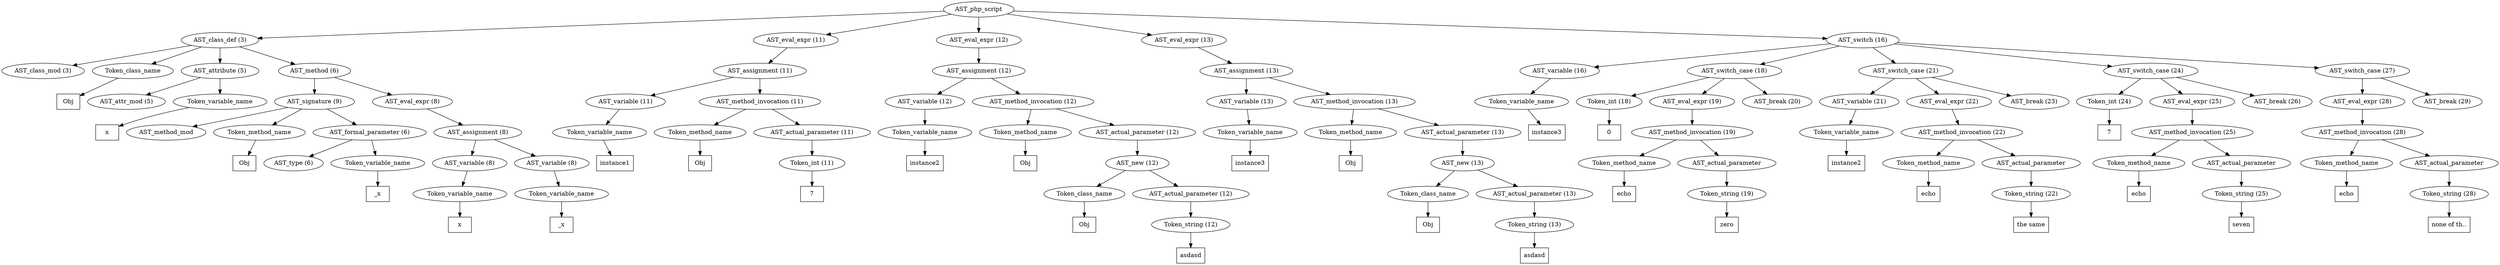 /*
 * AST in dot format generated by phc -- the PHP compiler
 */

digraph AST {
node_0 [label="AST_php_script"];
node_1 [label="AST_class_def (3)"];
node_2 [label="AST_class_mod (3)"];
node_3 [label="Token_class_name"];
node_4 [label="Obj", shape=box]
node_3 -> node_4;
node_5 [label="AST_attribute (5)"];
node_6 [label="AST_attr_mod (5)"];
node_7 [label="Token_variable_name"];
node_8 [label="x", shape=box]
node_7 -> node_8;
node_5 -> node_7;
node_5 -> node_6;
node_9 [label="AST_method (6)"];
node_10 [label="AST_signature (9)"];
node_11 [label="AST_method_mod"];
node_12 [label="Token_method_name"];
node_13 [label="Obj", shape=box]
node_12 -> node_13;
node_14 [label="AST_formal_parameter (6)"];
node_15 [label="AST_type (6)"];
node_16 [label="Token_variable_name"];
node_17 [label="_x", shape=box]
node_16 -> node_17;
node_14 -> node_16;
node_14 -> node_15;
node_10 -> node_14;
node_10 -> node_12;
node_10 -> node_11;
node_18 [label="AST_eval_expr (8)"];
node_19 [label="AST_assignment (8)"];
node_20 [label="AST_variable (8)"];
node_21 [label="Token_variable_name"];
node_22 [label="x", shape=box]
node_21 -> node_22;
node_20 -> node_21;
node_23 [label="AST_variable (8)"];
node_24 [label="Token_variable_name"];
node_25 [label="_x", shape=box]
node_24 -> node_25;
node_23 -> node_24;
node_19 -> node_23;
node_19 -> node_20;
node_18 -> node_19;
node_9 -> node_18;
node_9 -> node_10;
node_1 -> node_9;
node_1 -> node_5;
node_1 -> node_3;
node_1 -> node_2;
node_26 [label="AST_eval_expr (11)"];
node_27 [label="AST_assignment (11)"];
node_28 [label="AST_variable (11)"];
node_29 [label="Token_variable_name"];
node_30 [label="instance1", shape=box]
node_29 -> node_30;
node_28 -> node_29;
node_31 [label="AST_method_invocation (11)"];
node_32 [label="Token_method_name"];
node_33 [label="Obj", shape=box]
node_32 -> node_33;
node_34 [label="AST_actual_parameter (11)"];
node_35 [label="Token_int (11)"];
node_36 [label="7", shape=box]
node_35 -> node_36;
node_34 -> node_35;
node_31 -> node_34;
node_31 -> node_32;
node_27 -> node_31;
node_27 -> node_28;
node_26 -> node_27;
node_37 [label="AST_eval_expr (12)"];
node_38 [label="AST_assignment (12)"];
node_39 [label="AST_variable (12)"];
node_40 [label="Token_variable_name"];
node_41 [label="instance2", shape=box]
node_40 -> node_41;
node_39 -> node_40;
node_42 [label="AST_method_invocation (12)"];
node_43 [label="Token_method_name"];
node_44 [label="Obj", shape=box]
node_43 -> node_44;
node_45 [label="AST_actual_parameter (12)"];
node_46 [label="AST_new (12)"];
node_47 [label="Token_class_name"];
node_48 [label="Obj", shape=box]
node_47 -> node_48;
node_49 [label="AST_actual_parameter (12)"];
node_50 [label="Token_string (12)"];
node_51 [label="asdasd", shape=box]
node_50 -> node_51;
node_49 -> node_50;
node_46 -> node_49;
node_46 -> node_47;
node_45 -> node_46;
node_42 -> node_45;
node_42 -> node_43;
node_38 -> node_42;
node_38 -> node_39;
node_37 -> node_38;
node_52 [label="AST_eval_expr (13)"];
node_53 [label="AST_assignment (13)"];
node_54 [label="AST_variable (13)"];
node_55 [label="Token_variable_name"];
node_56 [label="instance3", shape=box]
node_55 -> node_56;
node_54 -> node_55;
node_57 [label="AST_method_invocation (13)"];
node_58 [label="Token_method_name"];
node_59 [label="Obj", shape=box]
node_58 -> node_59;
node_60 [label="AST_actual_parameter (13)"];
node_61 [label="AST_new (13)"];
node_62 [label="Token_class_name"];
node_63 [label="Obj", shape=box]
node_62 -> node_63;
node_64 [label="AST_actual_parameter (13)"];
node_65 [label="Token_string (13)"];
node_66 [label="asdasd", shape=box]
node_65 -> node_66;
node_64 -> node_65;
node_61 -> node_64;
node_61 -> node_62;
node_60 -> node_61;
node_57 -> node_60;
node_57 -> node_58;
node_53 -> node_57;
node_53 -> node_54;
node_52 -> node_53;
node_67 [label="AST_switch (16)"];
node_68 [label="AST_variable (16)"];
node_69 [label="Token_variable_name"];
node_70 [label="instance3", shape=box]
node_69 -> node_70;
node_68 -> node_69;
node_71 [label="AST_switch_case (18)"];
node_72 [label="Token_int (18)"];
node_73 [label="0", shape=box]
node_72 -> node_73;
node_74 [label="AST_eval_expr (19)"];
node_75 [label="AST_method_invocation (19)"];
node_76 [label="Token_method_name"];
node_77 [label="echo", shape=box]
node_76 -> node_77;
node_78 [label="AST_actual_parameter"];
node_79 [label="Token_string (19)"];
node_80 [label="zero", shape=box]
node_79 -> node_80;
node_78 -> node_79;
node_75 -> node_78;
node_75 -> node_76;
node_74 -> node_75;
node_81 [label="AST_break (20)"];
node_71 -> node_81;
node_71 -> node_74;
node_71 -> node_72;
node_82 [label="AST_switch_case (21)"];
node_83 [label="AST_variable (21)"];
node_84 [label="Token_variable_name"];
node_85 [label="instance2", shape=box]
node_84 -> node_85;
node_83 -> node_84;
node_86 [label="AST_eval_expr (22)"];
node_87 [label="AST_method_invocation (22)"];
node_88 [label="Token_method_name"];
node_89 [label="echo", shape=box]
node_88 -> node_89;
node_90 [label="AST_actual_parameter"];
node_91 [label="Token_string (22)"];
node_92 [label="the same", shape=box]
node_91 -> node_92;
node_90 -> node_91;
node_87 -> node_90;
node_87 -> node_88;
node_86 -> node_87;
node_93 [label="AST_break (23)"];
node_82 -> node_93;
node_82 -> node_86;
node_82 -> node_83;
node_94 [label="AST_switch_case (24)"];
node_95 [label="Token_int (24)"];
node_96 [label="7", shape=box]
node_95 -> node_96;
node_97 [label="AST_eval_expr (25)"];
node_98 [label="AST_method_invocation (25)"];
node_99 [label="Token_method_name"];
node_100 [label="echo", shape=box]
node_99 -> node_100;
node_101 [label="AST_actual_parameter"];
node_102 [label="Token_string (25)"];
node_103 [label="seven", shape=box]
node_102 -> node_103;
node_101 -> node_102;
node_98 -> node_101;
node_98 -> node_99;
node_97 -> node_98;
node_104 [label="AST_break (26)"];
node_94 -> node_104;
node_94 -> node_97;
node_94 -> node_95;
node_105 [label="AST_switch_case (27)"];
node_106 [label="AST_eval_expr (28)"];
node_107 [label="AST_method_invocation (28)"];
node_108 [label="Token_method_name"];
node_109 [label="echo", shape=box]
node_108 -> node_109;
node_110 [label="AST_actual_parameter"];
node_111 [label="Token_string (28)"];
node_112 [label="none of th..", shape=box]
node_111 -> node_112;
node_110 -> node_111;
node_107 -> node_110;
node_107 -> node_108;
node_106 -> node_107;
node_113 [label="AST_break (29)"];
node_105 -> node_113;
node_105 -> node_106;
node_67 -> node_105;
node_67 -> node_94;
node_67 -> node_82;
node_67 -> node_71;
node_67 -> node_68;
node_0 -> node_67;
node_0 -> node_52;
node_0 -> node_37;
node_0 -> node_26;
node_0 -> node_1;
}
